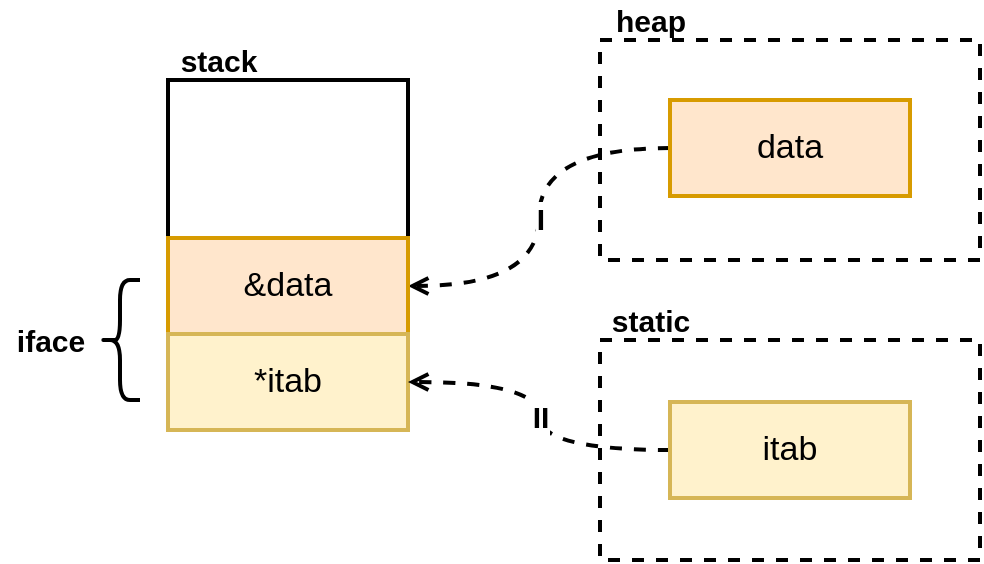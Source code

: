 <mxfile version="14.6.13" type="device" pages="3"><diagram id="uy3BDNlbYAFoT63qoM80" name="pointer"><mxGraphModel dx="766" dy="1159" grid="1" gridSize="10" guides="1" tooltips="1" connect="1" arrows="1" fold="1" page="1" pageScale="1" pageWidth="827" pageHeight="1169" math="0" shadow="0"><root><mxCell id="0"/><mxCell id="1" parent="0"/><mxCell id="T0znYF3woMD8vQ9qeYIZ-2" value="stack" style="text;html=1;align=center;verticalAlign=middle;resizable=0;points=[];autosize=1;strokeColor=none;fontSize=15;fontStyle=1" vertex="1" parent="1"><mxGeometry x="354" y="510" width="50" height="20" as="geometry"/></mxCell><mxCell id="T0znYF3woMD8vQ9qeYIZ-3" value="" style="rounded=0;whiteSpace=wrap;html=1;fontSize=17;strokeWidth=2;fillColor=none;dashed=1;" vertex="1" parent="1"><mxGeometry x="570" y="510" width="190" height="110" as="geometry"/></mxCell><mxCell id="T0znYF3woMD8vQ9qeYIZ-4" value="heap" style="text;html=1;align=center;verticalAlign=middle;resizable=0;points=[];autosize=1;strokeColor=none;fontSize=15;fontStyle=1" vertex="1" parent="1"><mxGeometry x="570" y="490" width="50" height="20" as="geometry"/></mxCell><mxCell id="T0znYF3woMD8vQ9qeYIZ-30" value="I" style="edgeStyle=orthogonalEdgeStyle;curved=1;rounded=0;orthogonalLoop=1;jettySize=auto;html=1;exitX=0;exitY=0.5;exitDx=0;exitDy=0;entryX=1;entryY=0.5;entryDx=0;entryDy=0;dashed=1;fontSize=15;endArrow=open;endFill=0;strokeWidth=2;fontStyle=1" edge="1" parent="1" source="T0znYF3woMD8vQ9qeYIZ-5" target="T0znYF3woMD8vQ9qeYIZ-7"><mxGeometry relative="1" as="geometry"/></mxCell><mxCell id="T0znYF3woMD8vQ9qeYIZ-5" value="data" style="rounded=0;whiteSpace=wrap;html=1;fontSize=17;strokeWidth=2;fillColor=#ffe6cc;strokeColor=#d79b00;" vertex="1" parent="1"><mxGeometry x="605" y="540" width="120" height="48" as="geometry"/></mxCell><mxCell id="T0znYF3woMD8vQ9qeYIZ-6" value="" style="rounded=0;whiteSpace=wrap;html=1;fontSize=17;strokeWidth=2;fillColor=none;" vertex="1" parent="1"><mxGeometry x="354" y="530" width="120" height="175" as="geometry"/></mxCell><mxCell id="T0znYF3woMD8vQ9qeYIZ-7" value="&amp;amp;data" style="rounded=0;whiteSpace=wrap;html=1;fontSize=17;strokeWidth=2;fillColor=#ffe6cc;strokeColor=#d79b00;" vertex="1" parent="1"><mxGeometry x="354" y="609" width="120" height="48" as="geometry"/></mxCell><mxCell id="T0znYF3woMD8vQ9qeYIZ-9" value="*itab" style="rounded=0;whiteSpace=wrap;html=1;fontSize=17;strokeWidth=2;fillColor=#fff2cc;strokeColor=#d6b656;" vertex="1" parent="1"><mxGeometry x="354" y="657" width="120" height="48" as="geometry"/></mxCell><mxCell id="T0znYF3woMD8vQ9qeYIZ-10" value="" style="shape=curlyBracket;whiteSpace=wrap;html=1;rounded=1;flipH=1;fontSize=15;direction=west;strokeWidth=2;" vertex="1" parent="1"><mxGeometry x="320" y="630" width="20" height="60" as="geometry"/></mxCell><mxCell id="T0znYF3woMD8vQ9qeYIZ-11" value="iface" style="text;html=1;align=center;verticalAlign=middle;resizable=0;points=[];autosize=1;fontSize=15;fontStyle=1;" vertex="1" parent="1"><mxGeometry x="270" y="650" width="50" height="20" as="geometry"/></mxCell><mxCell id="GhAvf1lc7w_poIMUbNO_-1" value="" style="rounded=0;whiteSpace=wrap;html=1;fontSize=17;strokeWidth=2;dashed=1;sketch=0;fontColor=#7EA6E0;fillColor=none;" vertex="1" parent="1"><mxGeometry x="570" y="660" width="190" height="110" as="geometry"/></mxCell><mxCell id="GhAvf1lc7w_poIMUbNO_-2" value="static" style="text;html=1;align=center;verticalAlign=middle;resizable=0;points=[];autosize=1;fontSize=15;fontStyle=1" vertex="1" parent="1"><mxGeometry x="570" y="640" width="50" height="20" as="geometry"/></mxCell><mxCell id="GhAvf1lc7w_poIMUbNO_-4" value="II" style="edgeStyle=orthogonalEdgeStyle;curved=1;rounded=0;orthogonalLoop=1;jettySize=auto;html=1;exitX=0;exitY=0.5;exitDx=0;exitDy=0;entryX=1;entryY=0.5;entryDx=0;entryDy=0;dashed=1;fontSize=15;endArrow=open;endFill=0;strokeWidth=2;fontStyle=1" edge="1" parent="1" source="GhAvf1lc7w_poIMUbNO_-3" target="T0znYF3woMD8vQ9qeYIZ-9"><mxGeometry relative="1" as="geometry"/></mxCell><mxCell id="GhAvf1lc7w_poIMUbNO_-3" value="itab" style="rounded=0;whiteSpace=wrap;html=1;fontSize=17;strokeWidth=2;sketch=0;fillColor=#fff2cc;strokeColor=#d6b656;" vertex="1" parent="1"><mxGeometry x="605" y="691" width="120" height="48" as="geometry"/></mxCell></root></mxGraphModel></diagram><diagram id="HvJI8MvbCpLIl2ChqXFZ" name="struct"><mxGraphModel dx="766" dy="1159" grid="1" gridSize="10" guides="1" tooltips="1" connect="1" arrows="1" fold="1" page="1" pageScale="1" pageWidth="827" pageHeight="1169" math="0" shadow="0"><root><mxCell id="Fwe-0_-QsJGJrMbR_OCo-0"/><mxCell id="Fwe-0_-QsJGJrMbR_OCo-1" parent="Fwe-0_-QsJGJrMbR_OCo-0"/><mxCell id="2B4uAf9h9YpI8aDYUzZn-0" value="" style="rounded=0;whiteSpace=wrap;html=1;fontSize=17;strokeWidth=2;dashed=1;sketch=0;fontColor=#7EA6E0;fillColor=none;" vertex="1" parent="Fwe-0_-QsJGJrMbR_OCo-1"><mxGeometry x="480" y="542" width="190" height="110" as="geometry"/></mxCell><mxCell id="Fwe-0_-QsJGJrMbR_OCo-2" value="stack" style="text;html=1;align=center;verticalAlign=middle;resizable=0;points=[];autosize=1;strokeColor=none;fontSize=15;fontStyle=1" vertex="1" parent="Fwe-0_-QsJGJrMbR_OCo-1"><mxGeometry x="264" y="340" width="50" height="20" as="geometry"/></mxCell><mxCell id="Fwe-0_-QsJGJrMbR_OCo-3" value="" style="rounded=0;whiteSpace=wrap;html=1;fontSize=17;strokeWidth=2;fillColor=none;dashed=1;" vertex="1" parent="Fwe-0_-QsJGJrMbR_OCo-1"><mxGeometry x="480" y="398" width="190" height="110" as="geometry"/></mxCell><mxCell id="Fwe-0_-QsJGJrMbR_OCo-4" value="heap" style="text;html=1;align=center;verticalAlign=middle;resizable=0;points=[];autosize=1;fontSize=15;fontStyle=1;" vertex="1" parent="Fwe-0_-QsJGJrMbR_OCo-1"><mxGeometry x="480" y="378" width="50" height="20" as="geometry"/></mxCell><mxCell id="Fwe-0_-QsJGJrMbR_OCo-5" value="data" style="rounded=0;whiteSpace=wrap;html=1;fontSize=17;strokeWidth=2;fillColor=#ffe6cc;strokeColor=#d79b00;" vertex="1" parent="Fwe-0_-QsJGJrMbR_OCo-1"><mxGeometry x="515" y="428" width="120" height="48" as="geometry"/></mxCell><mxCell id="Fwe-0_-QsJGJrMbR_OCo-6" value="" style="rounded=0;whiteSpace=wrap;html=1;fontSize=17;strokeWidth=2;fillColor=none;" vertex="1" parent="Fwe-0_-QsJGJrMbR_OCo-1"><mxGeometry x="264" y="360" width="120" height="310" as="geometry"/></mxCell><mxCell id="Fwe-0_-QsJGJrMbR_OCo-8" value="IV" style="edgeStyle=orthogonalEdgeStyle;curved=1;rounded=0;orthogonalLoop=1;jettySize=auto;html=1;exitX=0;exitY=0.75;exitDx=0;exitDy=0;entryX=1;entryY=0.25;entryDx=0;entryDy=0;dashed=1;fontSize=15;endArrow=open;endFill=0;strokeWidth=2;fontStyle=1;" edge="1" parent="Fwe-0_-QsJGJrMbR_OCo-1" source="Fwe-0_-QsJGJrMbR_OCo-9" target="Fwe-0_-QsJGJrMbR_OCo-17"><mxGeometry relative="1" as="geometry"/></mxCell><mxCell id="Fwe-0_-QsJGJrMbR_OCo-9" value="&amp;amp;data" style="rounded=0;whiteSpace=wrap;html=1;fontSize=17;strokeWidth=2;fillColor=#f8cecc;strokeColor=#b85450;" vertex="1" parent="Fwe-0_-QsJGJrMbR_OCo-1"><mxGeometry x="264" y="574" width="120" height="48" as="geometry"/></mxCell><mxCell id="Fwe-0_-QsJGJrMbR_OCo-10" value="IV" style="edgeStyle=orthogonalEdgeStyle;curved=1;rounded=0;orthogonalLoop=1;jettySize=auto;html=1;exitX=0;exitY=0.25;exitDx=0;exitDy=0;entryX=1;entryY=0.75;entryDx=0;entryDy=0;dashed=1;fontSize=15;endArrow=open;endFill=0;strokeWidth=2;fontStyle=1;" edge="1" parent="Fwe-0_-QsJGJrMbR_OCo-1" source="Fwe-0_-QsJGJrMbR_OCo-11" target="Fwe-0_-QsJGJrMbR_OCo-17"><mxGeometry relative="1" as="geometry"/></mxCell><mxCell id="2B4uAf9h9YpI8aDYUzZn-4" value="V" style="edgeStyle=orthogonalEdgeStyle;curved=1;rounded=0;orthogonalLoop=1;jettySize=auto;html=1;exitX=0;exitY=0.75;exitDx=0;exitDy=0;entryX=0;entryY=0.5;entryDx=0;entryDy=0;dashed=1;fontSize=15;endArrow=open;endFill=0;strokeWidth=2;fontStyle=1" edge="1" parent="Fwe-0_-QsJGJrMbR_OCo-1" source="Fwe-0_-QsJGJrMbR_OCo-11" target="Fwe-0_-QsJGJrMbR_OCo-19"><mxGeometry relative="1" as="geometry"/></mxCell><mxCell id="Fwe-0_-QsJGJrMbR_OCo-11" value="*itab" style="rounded=0;whiteSpace=wrap;html=1;fontSize=17;strokeWidth=2;fillColor=#fff2cc;strokeColor=#d6b656;" vertex="1" parent="Fwe-0_-QsJGJrMbR_OCo-1"><mxGeometry x="264" y="622" width="120" height="48" as="geometry"/></mxCell><mxCell id="Fwe-0_-QsJGJrMbR_OCo-13" value="V.memmove" style="edgeStyle=orthogonalEdgeStyle;curved=1;rounded=0;orthogonalLoop=1;jettySize=auto;html=1;exitX=0.5;exitY=0;exitDx=0;exitDy=0;entryX=0.5;entryY=0;entryDx=0;entryDy=0;dashed=1;fontSize=15;endArrow=open;endFill=0;strokeWidth=2;fontStyle=1;" edge="1" parent="Fwe-0_-QsJGJrMbR_OCo-1" source="Fwe-0_-QsJGJrMbR_OCo-14" target="Fwe-0_-QsJGJrMbR_OCo-5"><mxGeometry relative="1" as="geometry"><Array as="points"><mxPoint x="324" y="380"/><mxPoint x="575" y="380"/></Array></mxGeometry></mxCell><mxCell id="Fwe-0_-QsJGJrMbR_OCo-14" value="data" style="rounded=0;whiteSpace=wrap;html=1;fontSize=17;strokeWidth=2;fillColor=#f8cecc;strokeColor=#b85450;" vertex="1" parent="Fwe-0_-QsJGJrMbR_OCo-1"><mxGeometry x="264" y="430" width="120" height="48" as="geometry"/></mxCell><mxCell id="Fwe-0_-QsJGJrMbR_OCo-15" value="I" style="edgeStyle=orthogonalEdgeStyle;elbow=horizontal;endArrow=classic;html=1;dashed=1;fontSize=15;strokeWidth=2;entryX=0;entryY=0.5;entryDx=0;entryDy=0;curved=1;fontStyle=1;" edge="1" parent="Fwe-0_-QsJGJrMbR_OCo-1" target="Fwe-0_-QsJGJrMbR_OCo-14"><mxGeometry width="50" height="50" relative="1" as="geometry"><mxPoint x="160" y="454" as="sourcePoint"/><mxPoint x="440" y="525" as="targetPoint"/></mxGeometry></mxCell><mxCell id="Fwe-0_-QsJGJrMbR_OCo-16" value="V" style="edgeStyle=orthogonalEdgeStyle;curved=1;rounded=0;orthogonalLoop=1;jettySize=auto;html=1;exitX=0.5;exitY=0;exitDx=0;exitDy=0;dashed=1;fontSize=15;endArrow=open;endFill=0;strokeWidth=2;entryX=0;entryY=0.5;entryDx=0;entryDy=0;entryPerimeter=0;fontStyle=1;" edge="1" parent="Fwe-0_-QsJGJrMbR_OCo-1" source="Fwe-0_-QsJGJrMbR_OCo-17" target="Fwe-0_-QsJGJrMbR_OCo-21"><mxGeometry relative="1" as="geometry"><mxPoint x="100" y="525" as="targetPoint"/></mxGeometry></mxCell><mxCell id="Fwe-0_-QsJGJrMbR_OCo-17" value="convT2I" style="rounded=0;whiteSpace=wrap;html=1;fontSize=17;strokeWidth=2;sketch=0;fillColor=#e1d5e7;strokeColor=#9673a6;dashed=1;" vertex="1" parent="Fwe-0_-QsJGJrMbR_OCo-1"><mxGeometry x="70" y="598" width="110" height="48" as="geometry"/></mxCell><mxCell id="wVSoBoD9f-HApVkyB7wb-1" style="edgeStyle=orthogonalEdgeStyle;curved=1;rounded=0;orthogonalLoop=1;jettySize=auto;html=1;exitX=1;exitY=0.5;exitDx=0;exitDy=0;entryX=0;entryY=0.5;entryDx=0;entryDy=0;dashed=1;fontSize=15;fontColor=#000000;endArrow=open;endFill=0;strokeColor=#FFB570;strokeWidth=2;" edge="1" parent="Fwe-0_-QsJGJrMbR_OCo-1" source="Fwe-0_-QsJGJrMbR_OCo-18" target="Fwe-0_-QsJGJrMbR_OCo-5"><mxGeometry relative="1" as="geometry"/></mxCell><mxCell id="Fwe-0_-QsJGJrMbR_OCo-18" value="&amp;amp;data" style="rounded=0;whiteSpace=wrap;html=1;fontSize=17;strokeWidth=2;fillColor=#ffe6cc;strokeColor=#d79b00;" vertex="1" parent="Fwe-0_-QsJGJrMbR_OCo-1"><mxGeometry x="264" y="478" width="120" height="48" as="geometry"/></mxCell><mxCell id="Fwe-0_-QsJGJrMbR_OCo-19" value="*itab" style="rounded=0;whiteSpace=wrap;html=1;fontSize=17;strokeWidth=2;fillColor=#fff2cc;strokeColor=#d6b656;" vertex="1" parent="Fwe-0_-QsJGJrMbR_OCo-1"><mxGeometry x="264" y="526" width="120" height="48" as="geometry"/></mxCell><mxCell id="Fwe-0_-QsJGJrMbR_OCo-20" value="" style="shape=curlyBracket;whiteSpace=wrap;html=1;rounded=1;flipH=1;fontSize=15;direction=west;strokeWidth=2;" vertex="1" parent="Fwe-0_-QsJGJrMbR_OCo-1"><mxGeometry x="230" y="499" width="20" height="60" as="geometry"/></mxCell><mxCell id="Fwe-0_-QsJGJrMbR_OCo-21" value="iface" style="text;html=1;align=center;verticalAlign=middle;resizable=0;points=[];autosize=1;fontSize=15;fontStyle=1;" vertex="1" parent="Fwe-0_-QsJGJrMbR_OCo-1"><mxGeometry x="180" y="519" width="50" height="20" as="geometry"/></mxCell><mxCell id="2B4uAf9h9YpI8aDYUzZn-1" value="static" style="text;html=1;align=center;verticalAlign=middle;resizable=0;points=[];autosize=1;fontSize=15;fontStyle=1;" vertex="1" parent="Fwe-0_-QsJGJrMbR_OCo-1"><mxGeometry x="480" y="522" width="50" height="20" as="geometry"/></mxCell><mxCell id="2B4uAf9h9YpI8aDYUzZn-3" value="III" style="edgeStyle=orthogonalEdgeStyle;curved=1;rounded=0;orthogonalLoop=1;jettySize=auto;html=1;exitX=0;exitY=0.75;exitDx=0;exitDy=0;entryX=1;entryY=0.5;entryDx=0;entryDy=0;dashed=1;fontSize=15;endArrow=open;endFill=0;strokeWidth=2;fontStyle=1" edge="1" parent="Fwe-0_-QsJGJrMbR_OCo-1" source="2B4uAf9h9YpI8aDYUzZn-2" target="Fwe-0_-QsJGJrMbR_OCo-11"><mxGeometry relative="1" as="geometry"/></mxCell><mxCell id="wVSoBoD9f-HApVkyB7wb-3" style="edgeStyle=orthogonalEdgeStyle;curved=1;rounded=0;orthogonalLoop=1;jettySize=auto;html=1;exitX=0;exitY=0.25;exitDx=0;exitDy=0;entryX=1;entryY=0.5;entryDx=0;entryDy=0;dashed=1;fontSize=15;fontColor=#000000;endArrow=open;endFill=0;strokeWidth=2;" edge="1" parent="Fwe-0_-QsJGJrMbR_OCo-1" source="2B4uAf9h9YpI8aDYUzZn-2" target="Fwe-0_-QsJGJrMbR_OCo-19"><mxGeometry relative="1" as="geometry"/></mxCell><mxCell id="2B4uAf9h9YpI8aDYUzZn-2" value="itab" style="rounded=0;whiteSpace=wrap;html=1;fontSize=17;strokeWidth=2;sketch=0;fillColor=#fff2cc;strokeColor=#d6b656;" vertex="1" parent="Fwe-0_-QsJGJrMbR_OCo-1"><mxGeometry x="515" y="573" width="120" height="48" as="geometry"/></mxCell></root></mxGraphModel></diagram><diagram id="zsMsD9sW2iN1Ywr_Ik8D" name="Page-3"><mxGraphModel dx="766" dy="1159" grid="1" gridSize="10" guides="1" tooltips="1" connect="1" arrows="1" fold="1" page="1" pageScale="1" pageWidth="827" pageHeight="1169" math="0" shadow="0"><root><mxCell id="JicJuatIibJgEUy-Z59N-0"/><mxCell id="JicJuatIibJgEUy-Z59N-1" parent="JicJuatIibJgEUy-Z59N-0"/></root></mxGraphModel></diagram></mxfile>